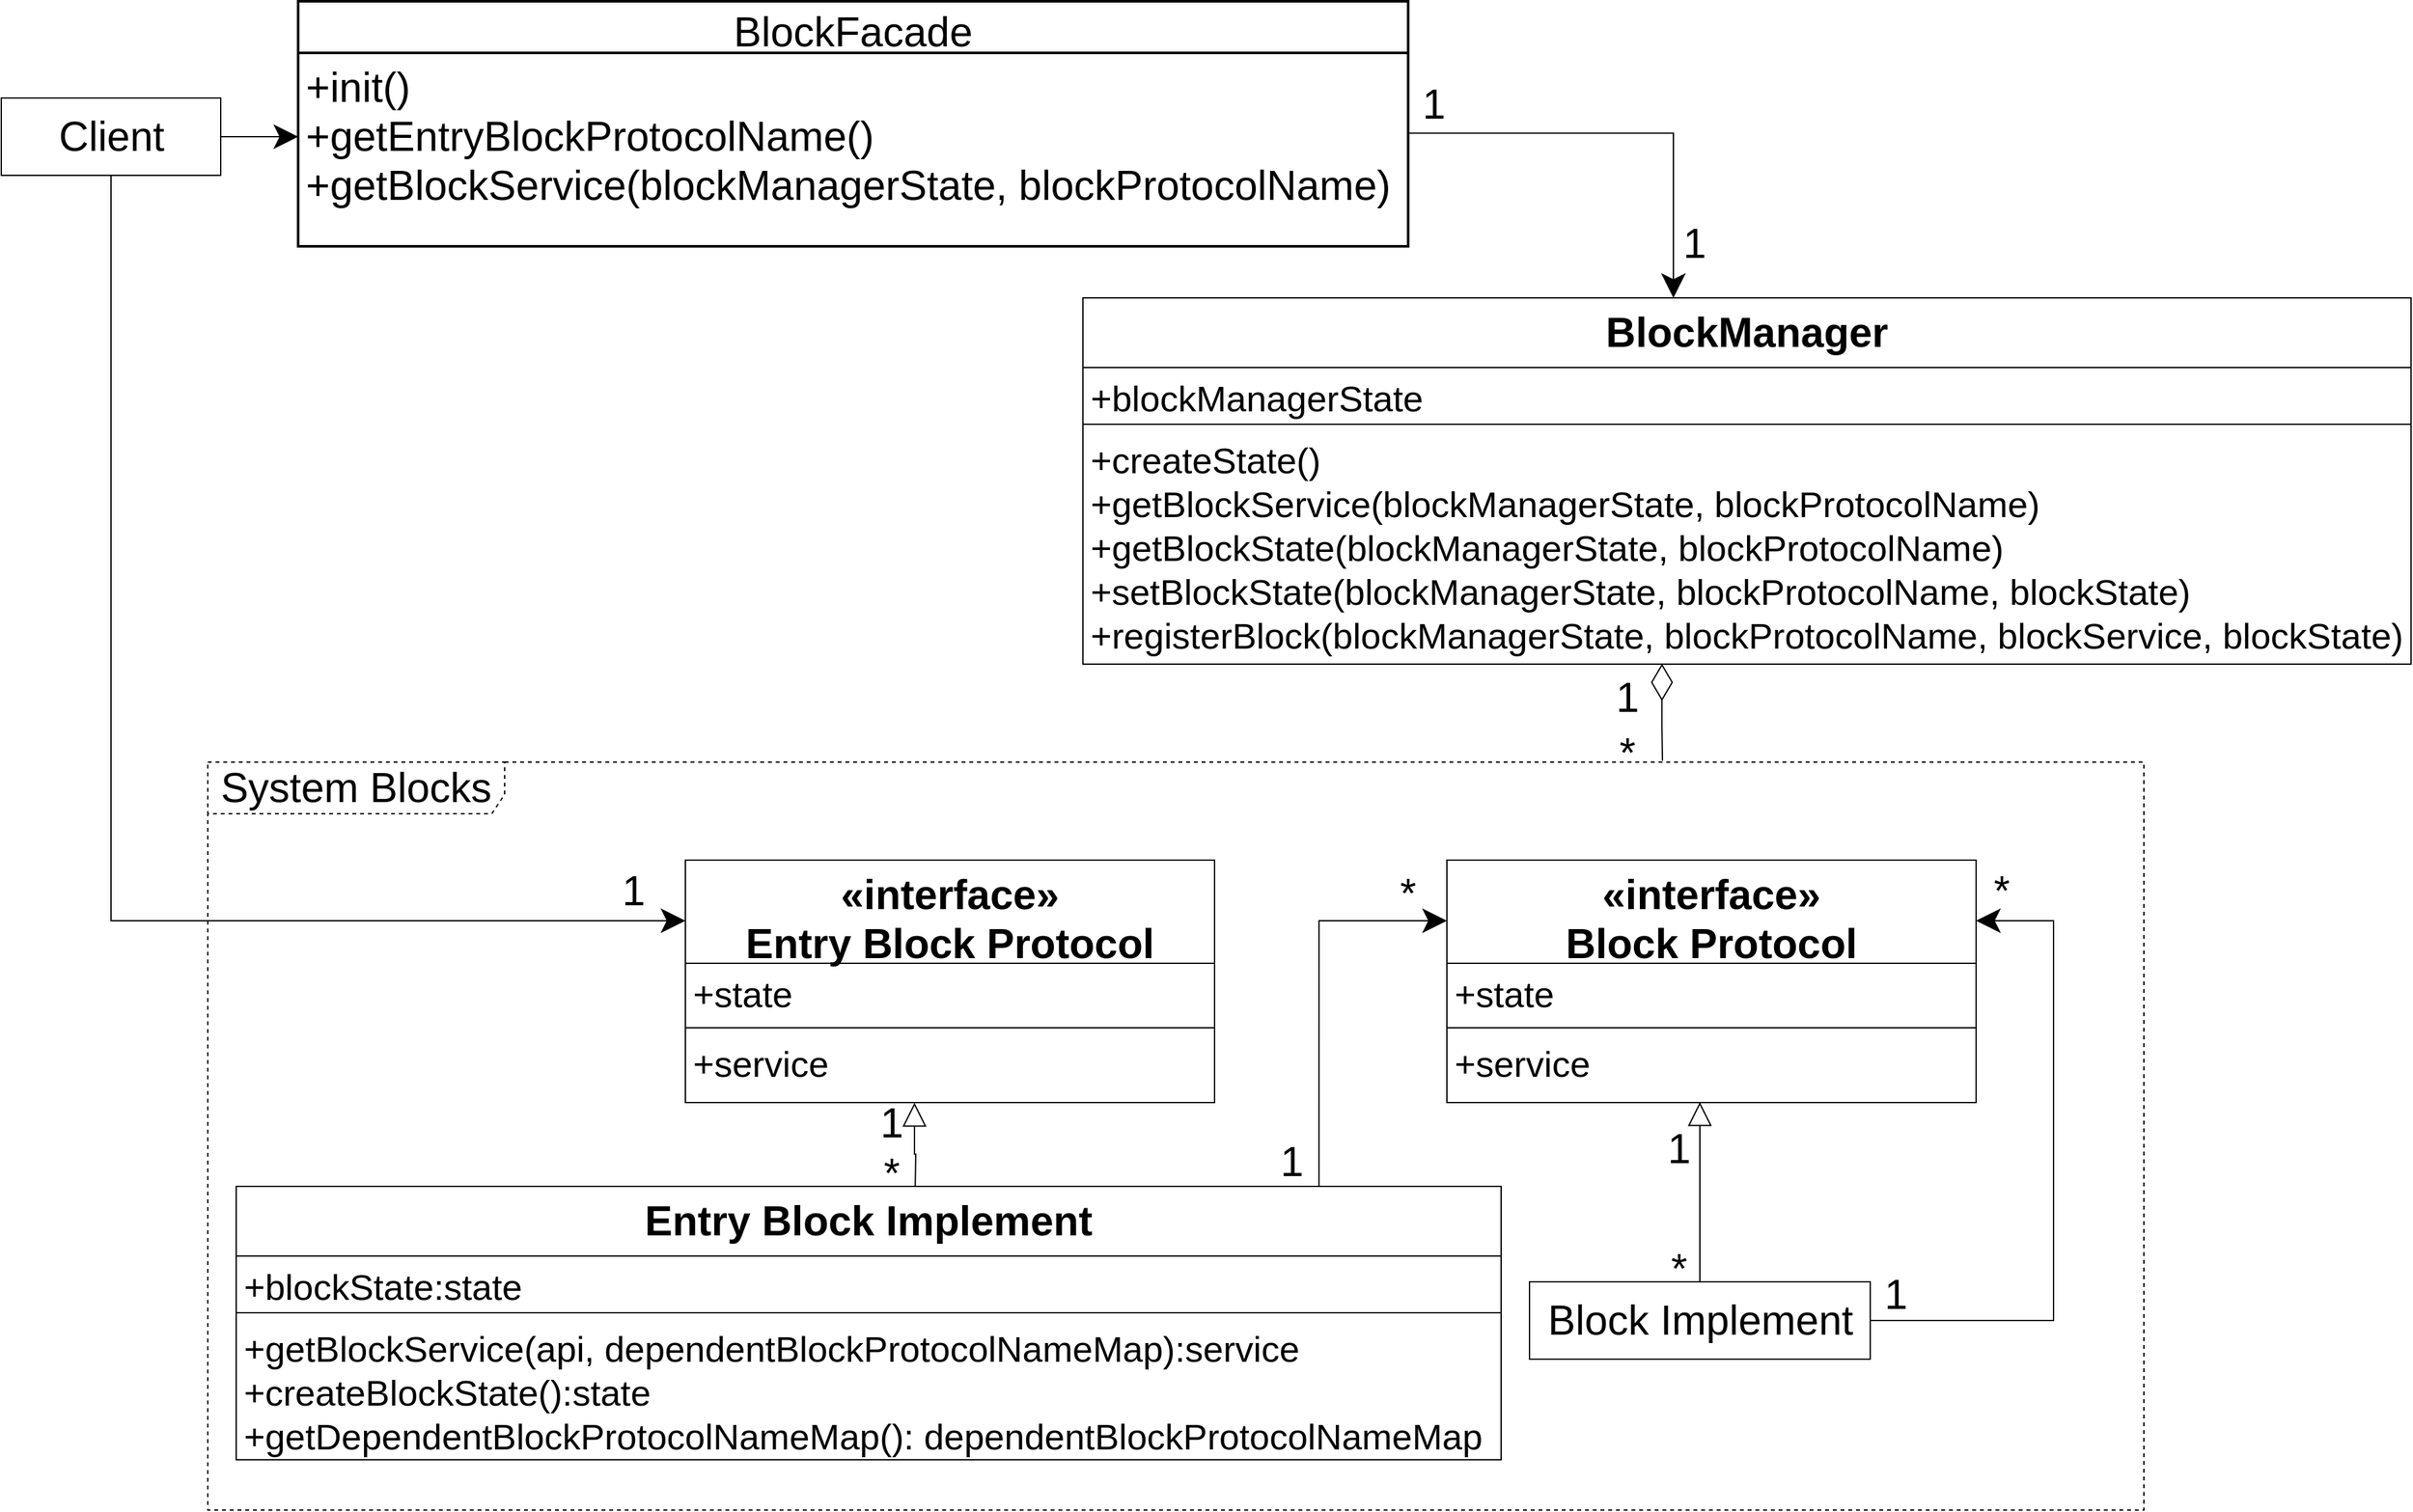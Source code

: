 <mxfile version="14.6.13" type="device"><diagram id="ALCwJFILAu1DAOGFF905" name="第 1 页"><mxGraphModel dx="1938" dy="3299" grid="1" gridSize="10" guides="1" tooltips="1" connect="1" arrows="1" fold="1" page="1" pageScale="1" pageWidth="827" pageHeight="1169" math="0" shadow="0"><root><mxCell id="0"/><mxCell id="1" parent="0"/><mxCell id="eDqrBGI2B5t90ZsEx5oM-7" value="BlockFacade" style="swimlane;childLayout=stackLayout;horizontal=1;startSize=40;horizontalStack=0;rounded=0;fontSize=32;fontStyle=0;strokeWidth=2;resizeParent=0;resizeLast=1;shadow=0;dashed=0;align=center;" parent="1" vertex="1"><mxGeometry x="1120" y="-440" width="860" height="190" as="geometry"/></mxCell><mxCell id="eDqrBGI2B5t90ZsEx5oM-8" value="+init()&#10;+getEntryBlockProtocolName()&#10;+getBlockService(blockManagerState, blockProtocolName)&#10;" style="align=left;strokeColor=none;fillColor=none;spacingLeft=4;fontSize=32;verticalAlign=top;resizable=0;rotatable=0;part=1;" parent="eDqrBGI2B5t90ZsEx5oM-7" vertex="1"><mxGeometry y="40" width="860" height="150" as="geometry"/></mxCell><mxCell id="I42KeyaohWRokgYNXEUM-45" value="&lt;font style=&quot;font-size: 32px&quot;&gt;System Blocks&lt;/font&gt;" style="shape=umlFrame;whiteSpace=wrap;html=1;width=230;height=40;fontSize=32;dashed=1;" parent="1" vertex="1"><mxGeometry x="1050" y="150" width="1500" height="580" as="geometry"/></mxCell><mxCell id="I42KeyaohWRokgYNXEUM-46" style="edgeStyle=orthogonalEdgeStyle;rounded=0;orthogonalLoop=1;jettySize=auto;html=1;startSize=16;endSize=16;" parent="1" source="I42KeyaohWRokgYNXEUM-48" edge="1"><mxGeometry relative="1" as="geometry"><mxPoint x="1120" y="-335" as="targetPoint"/></mxGeometry></mxCell><mxCell id="I42KeyaohWRokgYNXEUM-47" style="edgeStyle=orthogonalEdgeStyle;rounded=0;orthogonalLoop=1;jettySize=auto;html=1;entryX=0;entryY=0.25;entryDx=0;entryDy=0;endArrow=classic;endFill=1;startSize=16;endSize=16;exitX=0.5;exitY=1;exitDx=0;exitDy=0;" parent="1" source="I42KeyaohWRokgYNXEUM-48" target="AiDZwDw80f55YeFL4QnL-1" edge="1"><mxGeometry relative="1" as="geometry"><mxPoint x="1410" y="345" as="targetPoint"/></mxGeometry></mxCell><mxCell id="I42KeyaohWRokgYNXEUM-48" value="Client" style="html=1;fontSize=32;" parent="1" vertex="1"><mxGeometry x="890" y="-365.0" width="170" height="60" as="geometry"/></mxCell><mxCell id="I42KeyaohWRokgYNXEUM-49" style="edgeStyle=orthogonalEdgeStyle;rounded=0;orthogonalLoop=1;jettySize=auto;html=1;entryX=0.433;entryY=1.002;entryDx=0;entryDy=0;endArrow=block;endFill=0;endSize=16;startSize=16;entryPerimeter=0;" parent="1" target="AiDZwDw80f55YeFL4QnL-4" edge="1"><mxGeometry relative="1" as="geometry"><mxPoint x="1595" y="420" as="targetPoint"/><mxPoint x="1598" y="484" as="sourcePoint"/></mxGeometry></mxCell><mxCell id="I42KeyaohWRokgYNXEUM-50" style="edgeStyle=orthogonalEdgeStyle;rounded=0;orthogonalLoop=1;jettySize=auto;html=1;entryX=0;entryY=0.25;entryDx=0;entryDy=0;fontSize=32;endArrow=classic;endFill=1;endSize=16;startSize=16;exitX=0.856;exitY=0.004;exitDx=0;exitDy=0;exitPerimeter=0;" parent="1" source="AiDZwDw80f55YeFL4QnL-10" target="AiDZwDw80f55YeFL4QnL-5" edge="1"><mxGeometry relative="1" as="geometry"><mxPoint x="1910" y="470" as="sourcePoint"/><mxPoint x="2021" y="345" as="targetPoint"/><Array as="points"><mxPoint x="1911" y="273"/></Array></mxGeometry></mxCell><mxCell id="I42KeyaohWRokgYNXEUM-57" style="edgeStyle=orthogonalEdgeStyle;rounded=0;orthogonalLoop=1;jettySize=auto;html=1;fontSize=32;endArrow=block;endFill=0;endSize=16;startSize=16;entryX=0.478;entryY=0.993;entryDx=0;entryDy=0;entryPerimeter=0;" parent="1" source="I42KeyaohWRokgYNXEUM-60" target="AiDZwDw80f55YeFL4QnL-8" edge="1"><mxGeometry relative="1" as="geometry"><mxPoint x="2206" y="410" as="targetPoint"/></mxGeometry></mxCell><mxCell id="I42KeyaohWRokgYNXEUM-82" style="edgeStyle=orthogonalEdgeStyle;rounded=0;orthogonalLoop=1;jettySize=auto;html=1;entryX=1;entryY=0.25;entryDx=0;entryDy=0;endSize=16;exitX=1;exitY=0.5;exitDx=0;exitDy=0;" parent="1" source="I42KeyaohWRokgYNXEUM-60" target="AiDZwDw80f55YeFL4QnL-5" edge="1"><mxGeometry relative="1" as="geometry"><Array as="points"><mxPoint x="2480" y="583"/><mxPoint x="2480" y="273"/></Array><mxPoint x="2391" y="345" as="targetPoint"/></mxGeometry></mxCell><mxCell id="I42KeyaohWRokgYNXEUM-60" value="Block Implement" style="html=1;fontSize=32;" parent="1" vertex="1"><mxGeometry x="2074" y="553" width="264" height="60" as="geometry"/></mxCell><mxCell id="I42KeyaohWRokgYNXEUM-78" style="edgeStyle=orthogonalEdgeStyle;rounded=0;orthogonalLoop=1;jettySize=auto;html=1;exitX=1;exitY=0.5;exitDx=0;exitDy=0;endSize=16;startSize=16;" parent="1" edge="1"><mxGeometry relative="1" as="geometry"><mxPoint x="1905.5" y="-335" as="sourcePoint"/></mxGeometry></mxCell><mxCell id="I42KeyaohWRokgYNXEUM-81" style="edgeStyle=orthogonalEdgeStyle;rounded=0;orthogonalLoop=1;jettySize=auto;html=1;endSize=26;startSize=26;endArrow=none;endFill=0;startArrow=diamondThin;startFill=0;exitX=0.436;exitY=0.998;exitDx=0;exitDy=0;exitPerimeter=0;" parent="1" source="uzgT7SWI9I4xXeIyc9Wi-4" edge="1"><mxGeometry relative="1" as="geometry"><mxPoint x="2177" y="149" as="targetPoint"/><mxPoint x="2177.079" y="40.156" as="sourcePoint"/></mxGeometry></mxCell><mxCell id="I42KeyaohWRokgYNXEUM-83" value="&lt;font style=&quot;font-size: 32px&quot;&gt;1&lt;/font&gt;" style="text;html=1;strokeColor=none;fillColor=none;align=center;verticalAlign=middle;whiteSpace=wrap;rounded=0;" parent="1" vertex="1"><mxGeometry x="2130" y="90" width="40" height="20" as="geometry"/></mxCell><mxCell id="I42KeyaohWRokgYNXEUM-84" value="&lt;font style=&quot;font-size: 32px&quot;&gt;*&lt;/font&gt;" style="text;html=1;strokeColor=none;fillColor=none;align=center;verticalAlign=middle;whiteSpace=wrap;rounded=0;" parent="1" vertex="1"><mxGeometry x="2130" y="133" width="40" height="20" as="geometry"/></mxCell><mxCell id="I42KeyaohWRokgYNXEUM-85" value="&lt;font style=&quot;font-size: 32px&quot;&gt;1&lt;/font&gt;" style="text;html=1;strokeColor=none;fillColor=none;align=center;verticalAlign=middle;whiteSpace=wrap;rounded=0;" parent="1" vertex="1"><mxGeometry x="1980" y="-370" width="40" height="20" as="geometry"/></mxCell><mxCell id="I42KeyaohWRokgYNXEUM-86" value="&lt;font style=&quot;font-size: 32px&quot;&gt;1&lt;/font&gt;" style="text;html=1;strokeColor=none;fillColor=none;align=center;verticalAlign=middle;whiteSpace=wrap;rounded=0;" parent="1" vertex="1"><mxGeometry x="2182" y="-262" width="40" height="20" as="geometry"/></mxCell><mxCell id="I42KeyaohWRokgYNXEUM-87" value="&lt;font style=&quot;font-size: 32px&quot;&gt;1&lt;/font&gt;" style="text;html=1;strokeColor=none;fillColor=none;align=center;verticalAlign=middle;whiteSpace=wrap;rounded=0;" parent="1" vertex="1"><mxGeometry x="1360" y="240" width="40" height="20" as="geometry"/></mxCell><mxCell id="I42KeyaohWRokgYNXEUM-88" value="&lt;font style=&quot;font-size: 32px&quot;&gt;1&lt;/font&gt;" style="text;html=1;strokeColor=none;fillColor=none;align=center;verticalAlign=middle;whiteSpace=wrap;rounded=0;" parent="1" vertex="1"><mxGeometry x="1870.0" y="450" width="40" height="20" as="geometry"/></mxCell><mxCell id="I42KeyaohWRokgYNXEUM-89" value="&lt;font style=&quot;font-size: 32px&quot;&gt;*&lt;/font&gt;" style="text;html=1;strokeColor=none;fillColor=none;align=center;verticalAlign=middle;whiteSpace=wrap;rounded=0;" parent="1" vertex="1"><mxGeometry x="1960.0" y="242" width="40" height="20" as="geometry"/></mxCell><mxCell id="I42KeyaohWRokgYNXEUM-90" value="&lt;font style=&quot;font-size: 32px&quot;&gt;1&lt;/font&gt;" style="text;html=1;strokeColor=none;fillColor=none;align=center;verticalAlign=middle;whiteSpace=wrap;rounded=0;" parent="1" vertex="1"><mxGeometry x="2338.0" y="553" width="40" height="20" as="geometry"/></mxCell><mxCell id="I42KeyaohWRokgYNXEUM-91" value="&lt;font style=&quot;font-size: 32px&quot;&gt;*&lt;/font&gt;" style="text;html=1;strokeColor=none;fillColor=none;align=center;verticalAlign=middle;whiteSpace=wrap;rounded=0;" parent="1" vertex="1"><mxGeometry x="2420.0" y="240" width="40" height="20" as="geometry"/></mxCell><mxCell id="eDqrBGI2B5t90ZsEx5oM-9" style="edgeStyle=orthogonalEdgeStyle;rounded=0;orthogonalLoop=1;jettySize=auto;html=1;entryX=0.5;entryY=0;entryDx=0;entryDy=0;exitX=0.999;exitY=0.415;exitDx=0;exitDy=0;exitPerimeter=0;endSize=16;startSize=16;" parent="1" source="eDqrBGI2B5t90ZsEx5oM-8" edge="1"><mxGeometry relative="1" as="geometry"><Array as="points"><mxPoint x="2186" y="-338"/></Array><mxPoint x="2185.5" y="-210" as="targetPoint"/></mxGeometry></mxCell><mxCell id="AiDZwDw80f55YeFL4QnL-1" value="«interface»&#10;Entry Block Protocol" style="swimlane;fontStyle=1;align=center;verticalAlign=top;childLayout=stackLayout;horizontal=1;startSize=80;horizontalStack=0;resizeParent=1;resizeParentMax=0;resizeLast=0;collapsible=1;marginBottom=0;fontSize=32;" parent="1" vertex="1"><mxGeometry x="1420" y="226" width="410" height="188" as="geometry"/></mxCell><mxCell id="AiDZwDw80f55YeFL4QnL-2" value="+state" style="text;strokeColor=none;fillColor=none;align=left;verticalAlign=top;spacingLeft=4;spacingRight=4;overflow=hidden;rotatable=0;points=[[0,0.5],[1,0.5]];portConstraint=eastwest;fontSize=28;" parent="AiDZwDw80f55YeFL4QnL-1" vertex="1"><mxGeometry y="80" width="410" height="46" as="geometry"/></mxCell><mxCell id="AiDZwDw80f55YeFL4QnL-3" value="" style="line;strokeWidth=1;fillColor=none;align=left;verticalAlign=middle;spacingTop=-1;spacingLeft=3;spacingRight=3;rotatable=0;labelPosition=right;points=[];portConstraint=eastwest;" parent="AiDZwDw80f55YeFL4QnL-1" vertex="1"><mxGeometry y="126" width="410" height="8" as="geometry"/></mxCell><mxCell id="AiDZwDw80f55YeFL4QnL-4" value="+service" style="text;strokeColor=none;fillColor=none;align=left;verticalAlign=top;spacingLeft=4;spacingRight=4;overflow=hidden;rotatable=0;points=[[0,0.5],[1,0.5]];portConstraint=eastwest;fontSize=28;" parent="AiDZwDw80f55YeFL4QnL-1" vertex="1"><mxGeometry y="134" width="410" height="54" as="geometry"/></mxCell><mxCell id="AiDZwDw80f55YeFL4QnL-5" value="«interface»&#10;Block Protocol" style="swimlane;fontStyle=1;align=center;verticalAlign=top;childLayout=stackLayout;horizontal=1;startSize=80;horizontalStack=0;resizeParent=1;resizeParentMax=0;resizeLast=0;collapsible=1;marginBottom=0;fontSize=32;" parent="1" vertex="1"><mxGeometry x="2010" y="226" width="410" height="188" as="geometry"/></mxCell><mxCell id="AiDZwDw80f55YeFL4QnL-6" value="+state" style="text;strokeColor=none;fillColor=none;align=left;verticalAlign=top;spacingLeft=4;spacingRight=4;overflow=hidden;rotatable=0;points=[[0,0.5],[1,0.5]];portConstraint=eastwest;fontSize=28;" parent="AiDZwDw80f55YeFL4QnL-5" vertex="1"><mxGeometry y="80" width="410" height="46" as="geometry"/></mxCell><mxCell id="AiDZwDw80f55YeFL4QnL-7" value="" style="line;strokeWidth=1;fillColor=none;align=left;verticalAlign=middle;spacingTop=-1;spacingLeft=3;spacingRight=3;rotatable=0;labelPosition=right;points=[];portConstraint=eastwest;" parent="AiDZwDw80f55YeFL4QnL-5" vertex="1"><mxGeometry y="126" width="410" height="8" as="geometry"/></mxCell><mxCell id="AiDZwDw80f55YeFL4QnL-8" value="+service" style="text;strokeColor=none;fillColor=none;align=left;verticalAlign=top;spacingLeft=4;spacingRight=4;overflow=hidden;rotatable=0;points=[[0,0.5],[1,0.5]];portConstraint=eastwest;fontSize=28;" parent="AiDZwDw80f55YeFL4QnL-5" vertex="1"><mxGeometry y="134" width="410" height="54" as="geometry"/></mxCell><mxCell id="AiDZwDw80f55YeFL4QnL-10" value="Entry Block Implement" style="swimlane;fontStyle=1;align=center;verticalAlign=top;childLayout=stackLayout;horizontal=1;startSize=54;horizontalStack=0;resizeParent=1;resizeParentMax=0;resizeLast=0;collapsible=1;marginBottom=0;fontSize=32;" parent="1" vertex="1"><mxGeometry x="1072" y="479" width="980" height="212" as="geometry"/></mxCell><mxCell id="AiDZwDw80f55YeFL4QnL-11" value="+blockState:state" style="text;strokeColor=none;fillColor=none;align=left;verticalAlign=top;spacingLeft=4;spacingRight=4;overflow=hidden;rotatable=0;points=[[0,0.5],[1,0.5]];portConstraint=eastwest;fontSize=28;" parent="AiDZwDw80f55YeFL4QnL-10" vertex="1"><mxGeometry y="54" width="980" height="40" as="geometry"/></mxCell><mxCell id="AiDZwDw80f55YeFL4QnL-12" value="" style="line;strokeWidth=1;fillColor=none;align=left;verticalAlign=middle;spacingTop=-1;spacingLeft=3;spacingRight=3;rotatable=0;labelPosition=right;points=[];portConstraint=eastwest;" parent="AiDZwDw80f55YeFL4QnL-10" vertex="1"><mxGeometry y="94" width="980" height="8" as="geometry"/></mxCell><mxCell id="AiDZwDw80f55YeFL4QnL-13" value="+getBlockService(api, dependentBlockProtocolNameMap):service&#10;+createBlockState():state&#10;+getDependentBlockProtocolNameMap(): dependentBlockProtocolNameMap" style="text;strokeColor=none;fillColor=none;align=left;verticalAlign=top;spacingLeft=4;spacingRight=4;overflow=hidden;rotatable=0;points=[[0,0.5],[1,0.5]];portConstraint=eastwest;fontSize=28;" parent="AiDZwDw80f55YeFL4QnL-10" vertex="1"><mxGeometry y="102" width="980" height="110" as="geometry"/></mxCell><mxCell id="uzgT7SWI9I4xXeIyc9Wi-1" value="BlockManager" style="swimlane;fontStyle=1;align=center;verticalAlign=top;childLayout=stackLayout;horizontal=1;startSize=54;horizontalStack=0;resizeParent=1;resizeParentMax=0;resizeLast=0;collapsible=1;marginBottom=0;fontSize=32;" parent="1" vertex="1"><mxGeometry x="1728" y="-210" width="1029" height="284" as="geometry"/></mxCell><mxCell id="uzgT7SWI9I4xXeIyc9Wi-2" value="+blockManagerState" style="text;strokeColor=none;fillColor=none;align=left;verticalAlign=top;spacingLeft=4;spacingRight=4;overflow=hidden;rotatable=0;points=[[0,0.5],[1,0.5]];portConstraint=eastwest;fontSize=28;" parent="uzgT7SWI9I4xXeIyc9Wi-1" vertex="1"><mxGeometry y="54" width="1029" height="40" as="geometry"/></mxCell><mxCell id="uzgT7SWI9I4xXeIyc9Wi-3" value="" style="line;strokeWidth=1;fillColor=none;align=left;verticalAlign=middle;spacingTop=-1;spacingLeft=3;spacingRight=3;rotatable=0;labelPosition=right;points=[];portConstraint=eastwest;" parent="uzgT7SWI9I4xXeIyc9Wi-1" vertex="1"><mxGeometry y="94" width="1029" height="8" as="geometry"/></mxCell><mxCell id="uzgT7SWI9I4xXeIyc9Wi-4" value="+createState()&#10;+getBlockService(blockManagerState, blockProtocolName)&#10;+getBlockState(blockManagerState, blockProtocolName)&#10;+setBlockState(blockManagerState, blockProtocolName, blockState)&#10;+registerBlock(blockManagerState, blockProtocolName, blockService, blockState)" style="text;strokeColor=none;fillColor=none;align=left;verticalAlign=top;spacingLeft=4;spacingRight=4;overflow=hidden;rotatable=0;points=[[0,0.5],[1,0.5]];portConstraint=eastwest;fontSize=28;" parent="uzgT7SWI9I4xXeIyc9Wi-1" vertex="1"><mxGeometry y="102" width="1029" height="182" as="geometry"/></mxCell><mxCell id="uzgT7SWI9I4xXeIyc9Wi-5" value="&lt;font style=&quot;font-size: 32px&quot;&gt;*&lt;/font&gt;" style="text;html=1;strokeColor=none;fillColor=none;align=center;verticalAlign=middle;whiteSpace=wrap;rounded=0;" parent="1" vertex="1"><mxGeometry x="1560.0" y="459" width="40" height="20" as="geometry"/></mxCell><mxCell id="uzgT7SWI9I4xXeIyc9Wi-6" value="&lt;font style=&quot;font-size: 32px&quot;&gt;1&lt;/font&gt;" style="text;html=1;strokeColor=none;fillColor=none;align=center;verticalAlign=middle;whiteSpace=wrap;rounded=0;" parent="1" vertex="1"><mxGeometry x="1560.0" y="420" width="40" height="20" as="geometry"/></mxCell><mxCell id="uzgT7SWI9I4xXeIyc9Wi-7" value="&lt;font style=&quot;font-size: 32px&quot;&gt;*&lt;/font&gt;" style="text;html=1;strokeColor=none;fillColor=none;align=center;verticalAlign=middle;whiteSpace=wrap;rounded=0;" parent="1" vertex="1"><mxGeometry x="2170.0" y="533" width="40" height="20" as="geometry"/></mxCell><mxCell id="uzgT7SWI9I4xXeIyc9Wi-8" value="&lt;font style=&quot;font-size: 32px&quot;&gt;1&lt;/font&gt;" style="text;html=1;strokeColor=none;fillColor=none;align=center;verticalAlign=middle;whiteSpace=wrap;rounded=0;" parent="1" vertex="1"><mxGeometry x="2170.0" y="440" width="40" height="20" as="geometry"/></mxCell></root></mxGraphModel></diagram></mxfile>